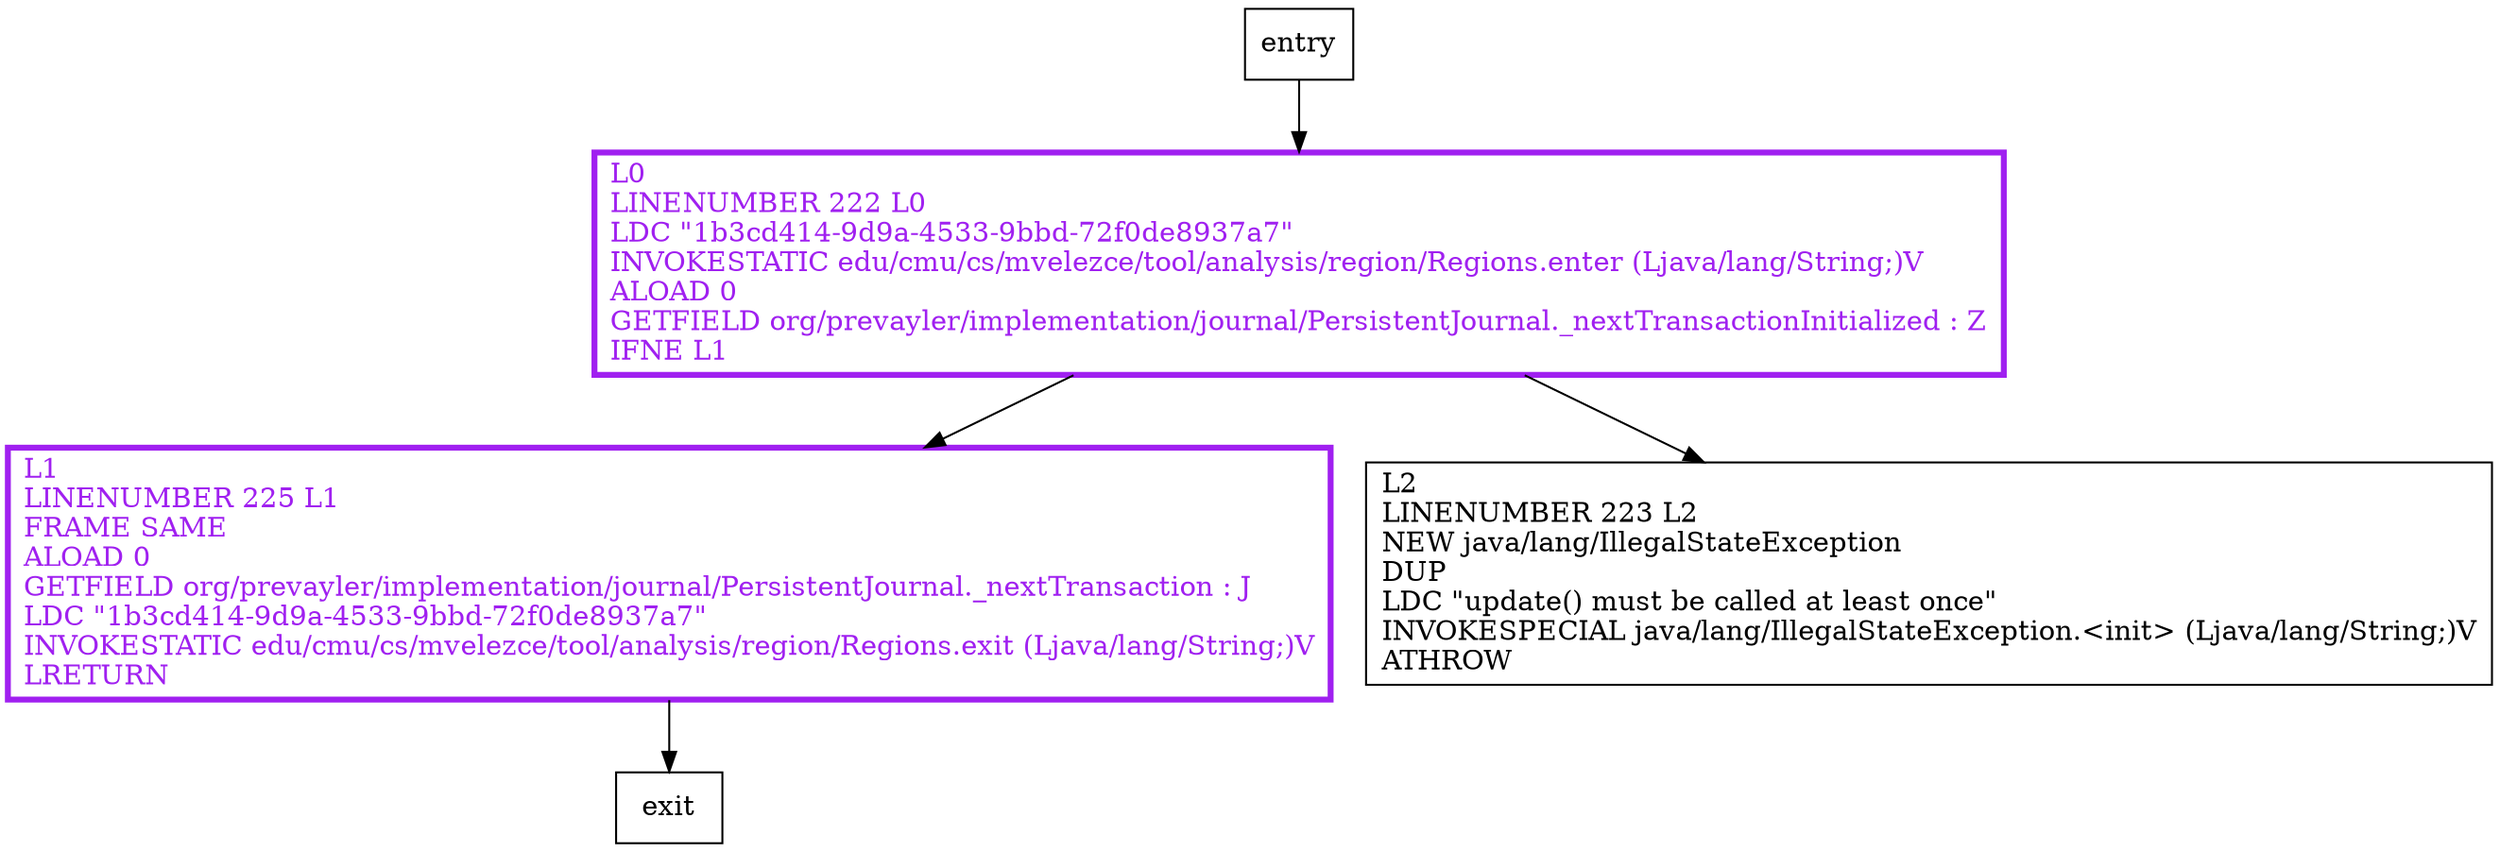 digraph nextTransaction {
node [shape=record];
460674260 [label="L1\lLINENUMBER 225 L1\lFRAME SAME\lALOAD 0\lGETFIELD org/prevayler/implementation/journal/PersistentJournal._nextTransaction : J\lLDC \"1b3cd414-9d9a-4533-9bbd-72f0de8937a7\"\lINVOKESTATIC edu/cmu/cs/mvelezce/tool/analysis/region/Regions.exit (Ljava/lang/String;)V\lLRETURN\l"];
1473128600 [label="L2\lLINENUMBER 223 L2\lNEW java/lang/IllegalStateException\lDUP\lLDC \"update() must be called at least once\"\lINVOKESPECIAL java/lang/IllegalStateException.\<init\> (Ljava/lang/String;)V\lATHROW\l"];
2066315072 [label="L0\lLINENUMBER 222 L0\lLDC \"1b3cd414-9d9a-4533-9bbd-72f0de8937a7\"\lINVOKESTATIC edu/cmu/cs/mvelezce/tool/analysis/region/Regions.enter (Ljava/lang/String;)V\lALOAD 0\lGETFIELD org/prevayler/implementation/journal/PersistentJournal._nextTransactionInitialized : Z\lIFNE L1\l"];
entry;
exit;
entry -> 2066315072;
460674260 -> exit;
2066315072 -> 460674260;
2066315072 -> 1473128600;
460674260[fontcolor="purple", penwidth=3, color="purple"];
2066315072[fontcolor="purple", penwidth=3, color="purple"];
}
